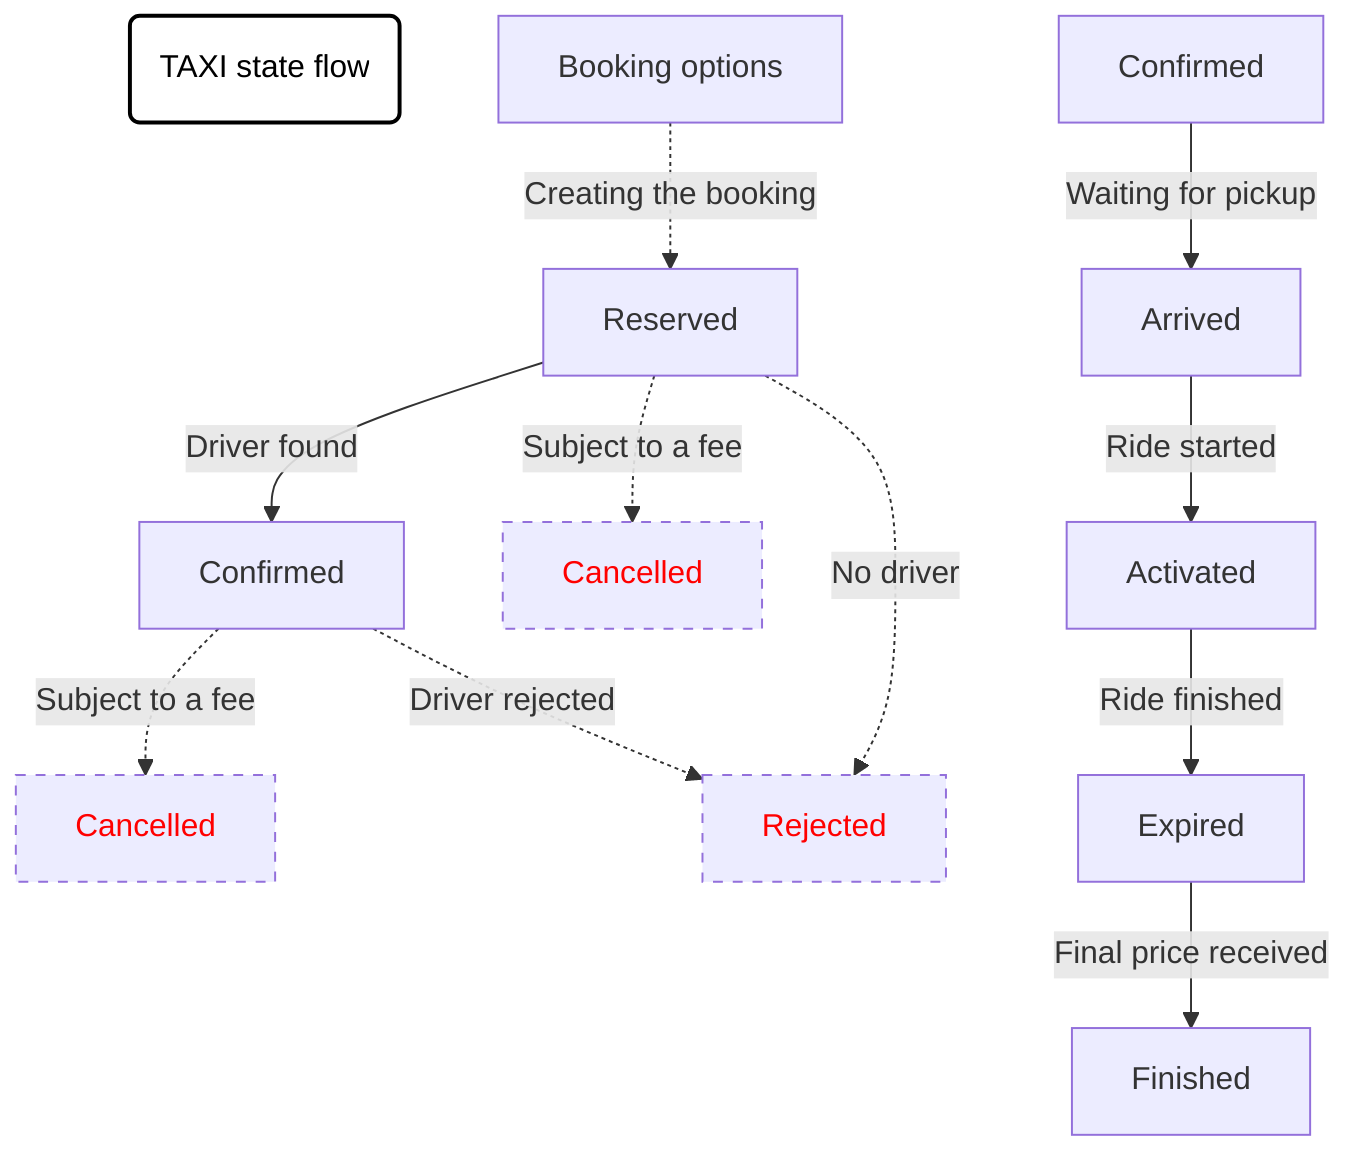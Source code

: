graph TD
  label1(TAXI state flow)
  %% MermaidJS workflow graph for Taxi TSP
  %% Use https://mermaid-js.github.io/mermaid-live-editor/ to edit
  Options[Booking options] -.->|Creating the booking| Reserved
  Confirmed -.->|Subject to a fee| Cancelled
  Confirmed -.->|Driver rejected| Rejected
  Reserved -.->|No driver| Rejected
  Reserved -->|Driver found| Confirmed
  Reserved -.->|Subject to a fee| Cancelled2["Cancelled"]
  Confirmed2[Confirmed] -->|Waiting for pickup| Arrived
  Arrived -->|Ride started| Activated
  Activated -->|Ride finished| Expired
  Expired -->|Final price received| Finished
  style Cancelled color:red,stroke-dasharray: 5, 5
  style Cancelled2 color:red,stroke-dasharray: 5, 5
  style Rejected color:red,stroke-dasharray: 5, 5
  style label1 stroke-width:2px,color:black,stroke:black,fill:white